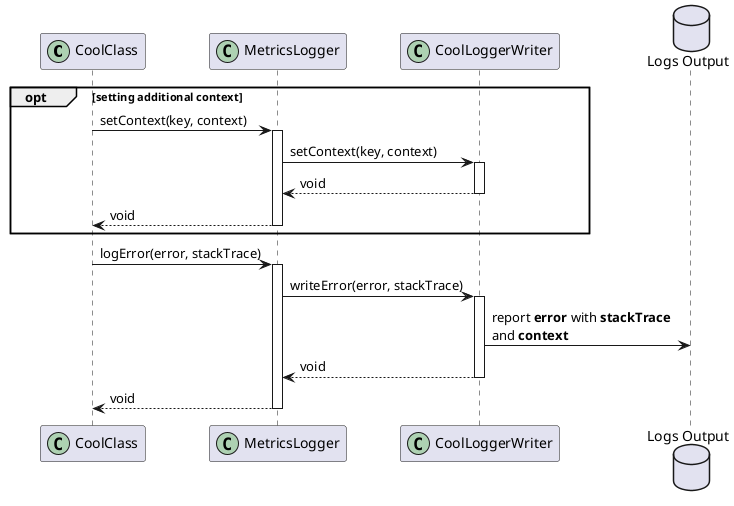 @startuml metrics_logger_log_error_sequence_diagram
    skinparam ParticipantPadding 20
    skinparam BoxPadding 10
    
    participant CoolClass << (C,#ADD1B2) >>
    participant MetricsLogger << (C,#ADD1B2) >>
    participant CoolLoggerWriter << (C,#ADD1B2) >>
    database "Logs Output" as Logs

    opt setting additional context
        CoolClass -> MetricsLogger : setContext(key, context)
        activate MetricsLogger
        MetricsLogger -> CoolLoggerWriter : setContext(key, context)
        activate CoolLoggerWriter

        return void 
        return void
    end

    CoolClass -> MetricsLogger : logError(error, stackTrace)
    activate MetricsLogger
    
    MetricsLogger -> CoolLoggerWriter : writeError(error, stackTrace)
    activate CoolLoggerWriter

    CoolLoggerWriter -> Logs : report **error** with **stackTrace** \nand **context**

    return void 
    return void
@enduml
